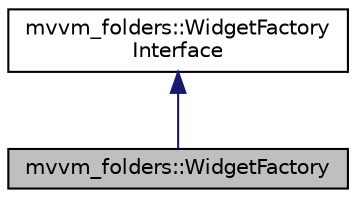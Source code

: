 digraph "mvvm_folders::WidgetFactory"
{
 // LATEX_PDF_SIZE
  edge [fontname="Helvetica",fontsize="10",labelfontname="Helvetica",labelfontsize="10"];
  node [fontname="Helvetica",fontsize="10",shape=record];
  Node1 [label="mvvm_folders::WidgetFactory",height=0.2,width=0.4,color="black", fillcolor="grey75", style="filled", fontcolor="black",tooltip=" "];
  Node2 -> Node1 [dir="back",color="midnightblue",fontsize="10",style="solid",fontname="Helvetica"];
  Node2 [label="mvvm_folders::WidgetFactory\lInterface",height=0.2,width=0.4,color="black", fillcolor="white", style="filled",URL="$classmvvm__folders_1_1_widget_factory_interface.html",tooltip=" "];
}
